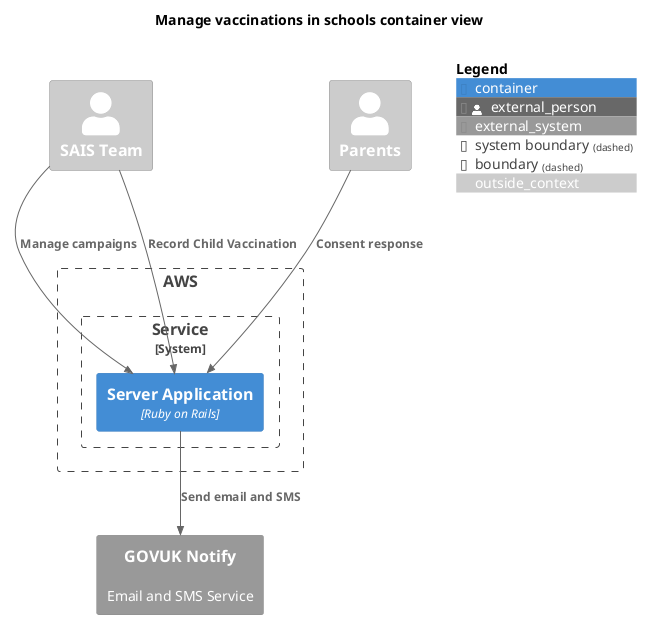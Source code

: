 @startuml

!include <C4/C4_Container.puml>

LAYOUT_TOP_DOWN()

title "Manage vaccinations in schools container view"

AddElementTag("outside_context", $bgColor="#CCC", $fontColor="#FFF")

Person_Ext(sais, "SAIS Team", $tags="outside_context")
Person_Ext(parents, "Parents", $tags="outside_context")

Boundary(aws, "AWS") {
  System_Boundary(manage, "Service", "") {
    Container(server, "Server Application", "Ruby on Rails")
  }
}

System_Ext(govukNotify, "GOVUK Notify", "Email and SMS Service")

AddRelTag("optional", $textColor="black", $lineColor="black", $lineStyle="dashed")

Rel(sais, server, "Manage campaigns")
Rel(sais, server, "Record Child Vaccination")
Rel(parents, server, "Consent response")
Rel(server, govukNotify, "Send email and SMS")

SHOW_FLOATING_LEGEND()

@enduml
